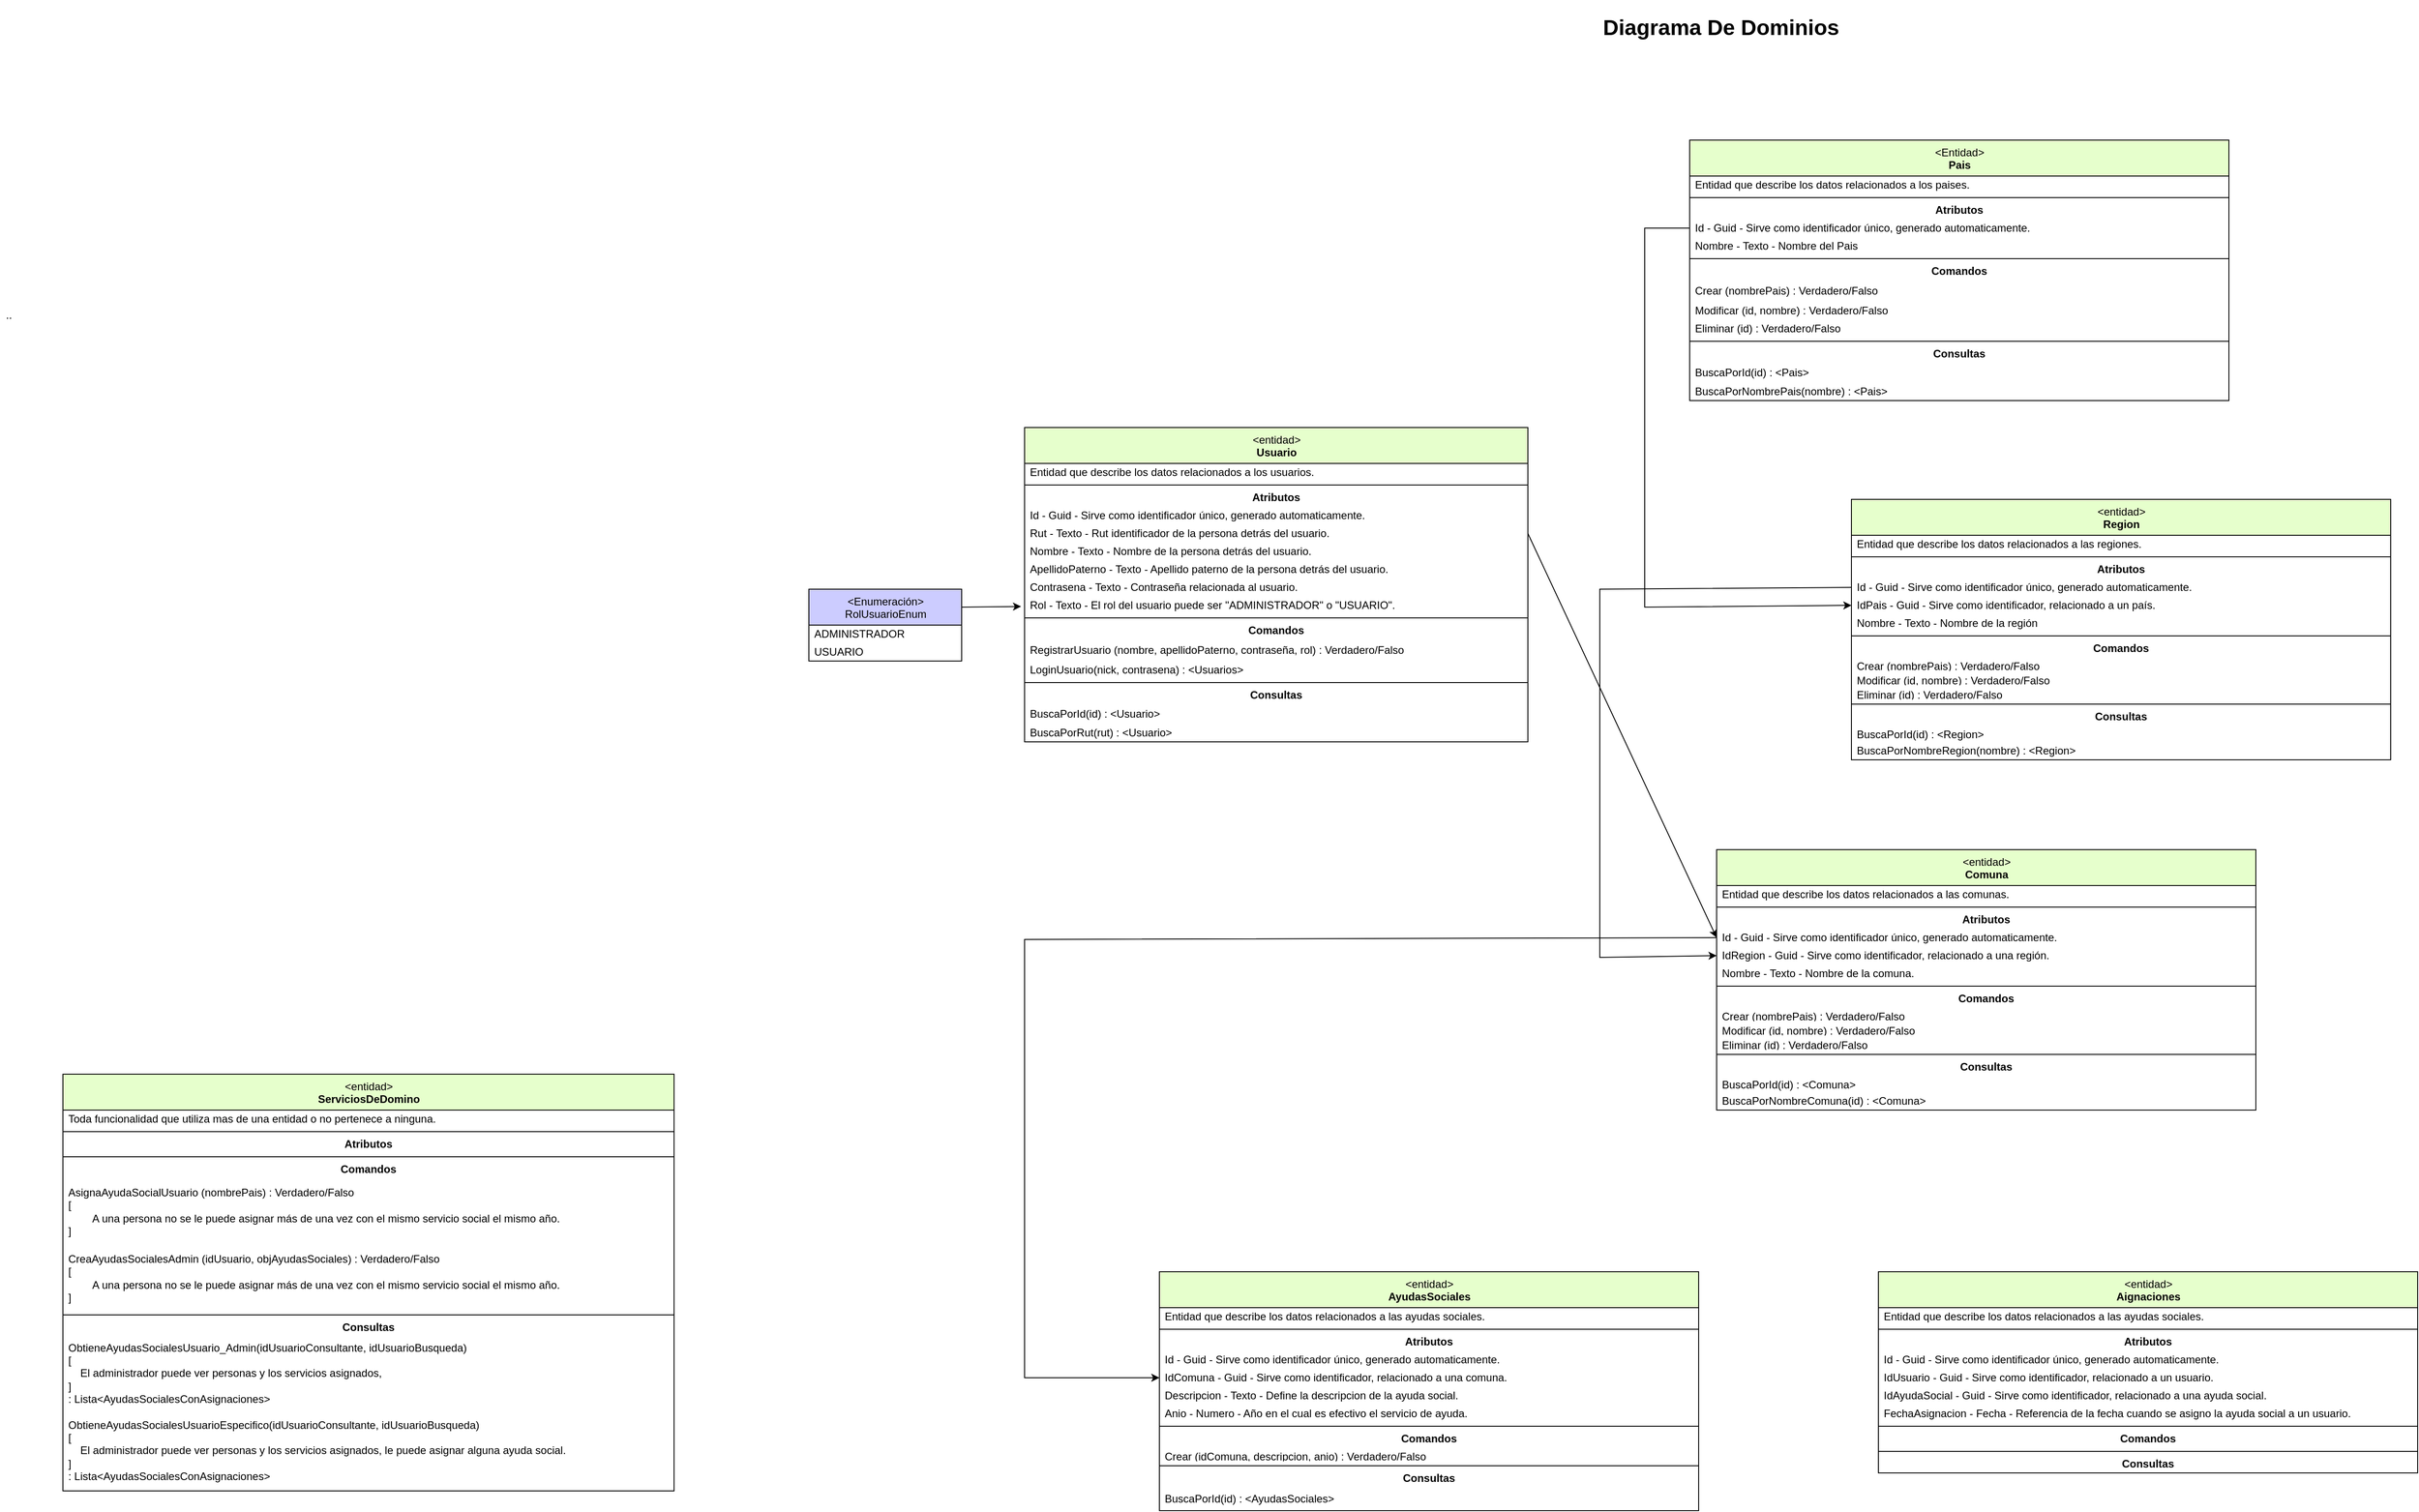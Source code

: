 <mxfile version="22.1.18" type="device">
  <diagram id="axaJpA255Qp3xF8ieOo0" name="Dominio Transitos">
    <mxGraphModel dx="1839" dy="1162" grid="1" gridSize="10" guides="1" tooltips="1" connect="1" arrows="1" fold="1" page="1" pageScale="1" pageWidth="1169" pageHeight="827" math="0" shadow="0">
      <root>
        <mxCell id="0" />
        <mxCell id="1" parent="0" />
        <mxCell id="pYLswrqZYhPvGG6OncnL-24" value="&lt;h1&gt;&lt;b&gt;&lt;font style=&quot;font-size: 24px;&quot;&gt;Diagrama De Dominios&lt;/font&gt;&lt;/b&gt;&lt;/h1&gt;" style="text;html=1;strokeColor=none;fillColor=none;align=center;verticalAlign=middle;whiteSpace=wrap;rounded=0;" parent="1" vertex="1">
          <mxGeometry x="620" y="-300" width="310" height="30" as="geometry" />
        </mxCell>
        <mxCell id="sDX3-OLwFtqE5IQQ1U1f-1" value=".." style="text;html=1;strokeColor=none;fillColor=none;align=center;verticalAlign=middle;whiteSpace=wrap;rounded=0;" parent="1" vertex="1">
          <mxGeometry x="-1140" y="20" width="20" height="30" as="geometry" />
        </mxCell>
        <mxCell id="EbXu0sz_ChYEm4_ZpIHF-36" value="&amp;lt;entidad&amp;gt;&lt;br&gt;&lt;b&gt;Usuario&lt;/b&gt;" style="swimlane;fontStyle=0;align=center;verticalAlign=top;childLayout=stackLayout;horizontal=1;startSize=40;horizontalStack=0;resizeParent=1;resizeParentMax=0;resizeLast=0;collapsible=0;marginBottom=0;html=1;fillColor=#E6FFCC;" parent="1" vertex="1">
          <mxGeometry y="160" width="560" height="350" as="geometry" />
        </mxCell>
        <mxCell id="EbXu0sz_ChYEm4_ZpIHF-37" value="Entidad que describe los datos relacionados a los usuarios." style="text;html=1;strokeColor=none;fillColor=none;align=left;verticalAlign=middle;spacingLeft=4;spacingRight=4;overflow=hidden;rotatable=0;points=[[0,0.5],[1,0.5]];portConstraint=eastwest;" parent="EbXu0sz_ChYEm4_ZpIHF-36" vertex="1">
          <mxGeometry y="40" width="560" height="20" as="geometry" />
        </mxCell>
        <mxCell id="EbXu0sz_ChYEm4_ZpIHF-38" value="" style="line;strokeWidth=1;fillColor=none;align=left;verticalAlign=middle;spacingTop=-1;spacingLeft=3;spacingRight=3;rotatable=0;labelPosition=right;points=[];portConstraint=eastwest;" parent="EbXu0sz_ChYEm4_ZpIHF-36" vertex="1">
          <mxGeometry y="60" width="560" height="8" as="geometry" />
        </mxCell>
        <mxCell id="EbXu0sz_ChYEm4_ZpIHF-39" value="&lt;b&gt;Atributos&lt;/b&gt;" style="text;html=1;strokeColor=none;fillColor=none;align=center;verticalAlign=middle;spacingLeft=4;spacingRight=4;overflow=hidden;rotatable=0;points=[[0,0.5],[1,0.5]];portConstraint=eastwest;" parent="EbXu0sz_ChYEm4_ZpIHF-36" vertex="1">
          <mxGeometry y="68" width="560" height="20" as="geometry" />
        </mxCell>
        <mxCell id="EbXu0sz_ChYEm4_ZpIHF-40" value="Id - Guid&amp;nbsp;- Sirve como identificador único, generado automaticamente." style="text;html=1;strokeColor=none;fillColor=none;align=left;verticalAlign=middle;spacingLeft=4;spacingRight=4;overflow=hidden;rotatable=0;points=[[0,0.5],[1,0.5]];portConstraint=eastwest;" parent="EbXu0sz_ChYEm4_ZpIHF-36" vertex="1">
          <mxGeometry y="88" width="560" height="20" as="geometry" />
        </mxCell>
        <mxCell id="r7IAeEADwwYIqvJ-qnuJ-2" value="Rut - Texto - Rut identificador de la persona detrás del usuario." style="text;html=1;strokeColor=none;fillColor=none;align=left;verticalAlign=middle;spacingLeft=4;spacingRight=4;overflow=hidden;rotatable=0;points=[[0,0.5],[1,0.5]];portConstraint=eastwest;" vertex="1" parent="EbXu0sz_ChYEm4_ZpIHF-36">
          <mxGeometry y="108" width="560" height="20" as="geometry" />
        </mxCell>
        <mxCell id="4HUbsXlRWPGENK0A7-9K-11" value="Nombre - Texto - Nombre de la persona detrás del usuario." style="text;html=1;strokeColor=none;fillColor=none;align=left;verticalAlign=middle;spacingLeft=4;spacingRight=4;overflow=hidden;rotatable=0;points=[[0,0.5],[1,0.5]];portConstraint=eastwest;" parent="EbXu0sz_ChYEm4_ZpIHF-36" vertex="1">
          <mxGeometry y="128" width="560" height="20" as="geometry" />
        </mxCell>
        <mxCell id="4HUbsXlRWPGENK0A7-9K-10" value="ApellidoPaterno - Texto - Apellido paterno de la persona detrás del usuario." style="text;html=1;strokeColor=none;fillColor=none;align=left;verticalAlign=middle;spacingLeft=4;spacingRight=4;overflow=hidden;rotatable=0;points=[[0,0.5],[1,0.5]];portConstraint=eastwest;" parent="EbXu0sz_ChYEm4_ZpIHF-36" vertex="1">
          <mxGeometry y="148" width="560" height="20" as="geometry" />
        </mxCell>
        <mxCell id="4HUbsXlRWPGENK0A7-9K-1" value="Contrasena - Texto - Contraseña relacionada al usuario." style="text;html=1;strokeColor=none;fillColor=none;align=left;verticalAlign=middle;spacingLeft=4;spacingRight=4;overflow=hidden;rotatable=0;points=[[0,0.5],[1,0.5]];portConstraint=eastwest;" parent="EbXu0sz_ChYEm4_ZpIHF-36" vertex="1">
          <mxGeometry y="168" width="560" height="20" as="geometry" />
        </mxCell>
        <mxCell id="4HUbsXlRWPGENK0A7-9K-2" value="Rol - Texto - El rol del usuario puede ser &quot;ADMINISTRADOR&quot; o &quot;USUARIO&quot;." style="text;html=1;strokeColor=none;fillColor=none;align=left;verticalAlign=middle;spacingLeft=4;spacingRight=4;overflow=hidden;rotatable=0;points=[[0,0.5],[1,0.5]];portConstraint=eastwest;" parent="EbXu0sz_ChYEm4_ZpIHF-36" vertex="1">
          <mxGeometry y="188" width="560" height="20" as="geometry" />
        </mxCell>
        <mxCell id="EbXu0sz_ChYEm4_ZpIHF-49" value="" style="line;strokeWidth=1;fillColor=none;align=left;verticalAlign=middle;spacingTop=-1;spacingLeft=3;spacingRight=3;rotatable=0;labelPosition=right;points=[];portConstraint=eastwest;" parent="EbXu0sz_ChYEm4_ZpIHF-36" vertex="1">
          <mxGeometry y="208" width="560" height="8" as="geometry" />
        </mxCell>
        <mxCell id="EbXu0sz_ChYEm4_ZpIHF-50" value="&lt;b&gt;Comandos&lt;/b&gt;" style="text;html=1;strokeColor=none;fillColor=none;align=center;verticalAlign=middle;spacingLeft=4;spacingRight=4;overflow=hidden;rotatable=0;points=[[0,0.5],[1,0.5]];portConstraint=eastwest;" parent="EbXu0sz_ChYEm4_ZpIHF-36" vertex="1">
          <mxGeometry y="216" width="560" height="20" as="geometry" />
        </mxCell>
        <mxCell id="4HUbsXlRWPGENK0A7-9K-7" value="&lt;div&gt;RegistrarUsuario (nombre, apellidoPaterno, contraseña, rol&lt;span style=&quot;background-color: initial;&quot;&gt;) :&amp;nbsp;&lt;/span&gt;&lt;span style=&quot;background-color: initial;&quot;&gt;Verdadero/Falso&lt;/span&gt;&lt;/div&gt;" style="text;html=1;strokeColor=none;fillColor=none;align=left;verticalAlign=middle;spacingLeft=4;spacingRight=4;overflow=hidden;rotatable=0;points=[[0,0.5],[1,0.5]];portConstraint=eastwest;" parent="EbXu0sz_ChYEm4_ZpIHF-36" vertex="1">
          <mxGeometry y="236" width="560" height="24" as="geometry" />
        </mxCell>
        <mxCell id="4HUbsXlRWPGENK0A7-9K-8" value="LoginUsuario(nick, contrasena) : &amp;lt;Usuarios&amp;gt;" style="text;html=1;strokeColor=none;fillColor=none;align=left;verticalAlign=middle;spacingLeft=4;spacingRight=4;overflow=hidden;rotatable=0;points=[[0,0.5],[1,0.5]];portConstraint=eastwest;" parent="EbXu0sz_ChYEm4_ZpIHF-36" vertex="1">
          <mxGeometry y="260" width="560" height="20" as="geometry" />
        </mxCell>
        <mxCell id="EbXu0sz_ChYEm4_ZpIHF-54" value="" style="line;strokeWidth=1;fillColor=none;align=left;verticalAlign=middle;spacingTop=-1;spacingLeft=3;spacingRight=3;rotatable=0;labelPosition=right;points=[];portConstraint=eastwest;" parent="EbXu0sz_ChYEm4_ZpIHF-36" vertex="1">
          <mxGeometry y="280" width="560" height="8" as="geometry" />
        </mxCell>
        <mxCell id="EbXu0sz_ChYEm4_ZpIHF-55" value="&lt;b&gt;Consultas&lt;/b&gt;" style="text;html=1;strokeColor=none;fillColor=none;align=center;verticalAlign=middle;spacingLeft=4;spacingRight=4;overflow=hidden;rotatable=0;points=[[0,0.5],[1,0.5]];portConstraint=eastwest;" parent="EbXu0sz_ChYEm4_ZpIHF-36" vertex="1">
          <mxGeometry y="288" width="560" height="20" as="geometry" />
        </mxCell>
        <mxCell id="4HUbsXlRWPGENK0A7-9K-33" value="BuscaPorId(id) : &amp;lt;Usuario&amp;gt;" style="text;html=1;strokeColor=none;fillColor=none;align=left;verticalAlign=middle;spacingLeft=4;spacingRight=4;overflow=hidden;rotatable=0;points=[[0,0.5],[1,0.5]];portConstraint=eastwest;" parent="EbXu0sz_ChYEm4_ZpIHF-36" vertex="1">
          <mxGeometry y="308" width="560" height="22" as="geometry" />
        </mxCell>
        <mxCell id="4HUbsXlRWPGENK0A7-9K-35" value="BuscaPorRut(rut) : &amp;lt;Usuario&amp;gt;" style="text;html=1;strokeColor=none;fillColor=none;align=left;verticalAlign=middle;spacingLeft=4;spacingRight=4;overflow=hidden;rotatable=0;points=[[0,0.5],[1,0.5]];portConstraint=eastwest;" parent="EbXu0sz_ChYEm4_ZpIHF-36" vertex="1">
          <mxGeometry y="330" width="560" height="20" as="geometry" />
        </mxCell>
        <mxCell id="4HUbsXlRWPGENK0A7-9K-3" value="&amp;lt;Enumeración&amp;gt;&lt;br&gt;RolUsuarioEnum" style="swimlane;fontStyle=0;align=center;verticalAlign=top;childLayout=stackLayout;horizontal=1;startSize=40;horizontalStack=0;resizeParent=1;resizeParentMax=0;resizeLast=0;collapsible=0;marginBottom=0;html=1;fillColor=#CCCCFF;" parent="1" vertex="1">
          <mxGeometry x="-240" y="340" width="170" height="80" as="geometry" />
        </mxCell>
        <mxCell id="4HUbsXlRWPGENK0A7-9K-4" value="ADMINISTRADOR" style="text;html=1;strokeColor=none;fillColor=none;align=left;verticalAlign=middle;spacingLeft=4;spacingRight=4;overflow=hidden;rotatable=0;points=[[0,0.5],[1,0.5]];portConstraint=eastwest;" parent="4HUbsXlRWPGENK0A7-9K-3" vertex="1">
          <mxGeometry y="40" width="170" height="20" as="geometry" />
        </mxCell>
        <mxCell id="4HUbsXlRWPGENK0A7-9K-5" value="USUARIO" style="text;html=1;strokeColor=none;fillColor=none;align=left;verticalAlign=middle;spacingLeft=4;spacingRight=4;overflow=hidden;rotatable=0;points=[[0,0.5],[1,0.5]];portConstraint=eastwest;" parent="4HUbsXlRWPGENK0A7-9K-3" vertex="1">
          <mxGeometry y="60" width="170" height="20" as="geometry" />
        </mxCell>
        <mxCell id="4HUbsXlRWPGENK0A7-9K-6" value="" style="endArrow=classic;html=1;rounded=0;entryX=-0.007;entryY=0.563;entryDx=0;entryDy=0;entryPerimeter=0;exitX=1;exitY=0.25;exitDx=0;exitDy=0;" parent="1" source="4HUbsXlRWPGENK0A7-9K-3" target="4HUbsXlRWPGENK0A7-9K-2" edge="1">
          <mxGeometry width="50" height="50" relative="1" as="geometry">
            <mxPoint x="-260" y="460" as="sourcePoint" />
            <mxPoint x="-210" y="410" as="targetPoint" />
          </mxGeometry>
        </mxCell>
        <mxCell id="4HUbsXlRWPGENK0A7-9K-36" value="&amp;lt;Entidad&amp;gt;&lt;br&gt;&lt;b&gt;Pais&lt;/b&gt;" style="swimlane;fontStyle=0;align=center;verticalAlign=top;childLayout=stackLayout;horizontal=1;startSize=40;horizontalStack=0;resizeParent=1;resizeParentMax=0;resizeLast=0;collapsible=0;marginBottom=0;html=1;fillColor=#E6FFCC;" parent="1" vertex="1">
          <mxGeometry x="740" y="-160" width="600" height="290" as="geometry" />
        </mxCell>
        <mxCell id="4HUbsXlRWPGENK0A7-9K-37" value="Entidad que describe los datos relacionados a los paises." style="text;html=1;strokeColor=none;fillColor=none;align=left;verticalAlign=middle;spacingLeft=4;spacingRight=4;overflow=hidden;rotatable=0;points=[[0,0.5],[1,0.5]];portConstraint=eastwest;" parent="4HUbsXlRWPGENK0A7-9K-36" vertex="1">
          <mxGeometry y="40" width="600" height="20" as="geometry" />
        </mxCell>
        <mxCell id="4HUbsXlRWPGENK0A7-9K-38" value="" style="line;strokeWidth=1;fillColor=none;align=left;verticalAlign=middle;spacingTop=-1;spacingLeft=3;spacingRight=3;rotatable=0;labelPosition=right;points=[];portConstraint=eastwest;" parent="4HUbsXlRWPGENK0A7-9K-36" vertex="1">
          <mxGeometry y="60" width="600" height="8" as="geometry" />
        </mxCell>
        <mxCell id="4HUbsXlRWPGENK0A7-9K-39" value="&lt;b&gt;Atributos&lt;/b&gt;" style="text;html=1;strokeColor=none;fillColor=none;align=center;verticalAlign=middle;spacingLeft=4;spacingRight=4;overflow=hidden;rotatable=0;points=[[0,0.5],[1,0.5]];portConstraint=eastwest;" parent="4HUbsXlRWPGENK0A7-9K-36" vertex="1">
          <mxGeometry y="68" width="600" height="20" as="geometry" />
        </mxCell>
        <mxCell id="4HUbsXlRWPGENK0A7-9K-40" value="Id - Guid&amp;nbsp;- Sirve como identificador único, generado automaticamente." style="text;html=1;strokeColor=none;fillColor=none;align=left;verticalAlign=middle;spacingLeft=4;spacingRight=4;overflow=hidden;rotatable=0;points=[[0,0.5],[1,0.5]];portConstraint=eastwest;" parent="4HUbsXlRWPGENK0A7-9K-36" vertex="1">
          <mxGeometry y="88" width="600" height="20" as="geometry" />
        </mxCell>
        <mxCell id="4HUbsXlRWPGENK0A7-9K-42" value="Nombre - Texto - Nombre del Pais" style="text;html=1;strokeColor=none;fillColor=none;align=left;verticalAlign=middle;spacingLeft=4;spacingRight=4;overflow=hidden;rotatable=0;points=[[0,0.5],[1,0.5]];portConstraint=eastwest;" parent="4HUbsXlRWPGENK0A7-9K-36" vertex="1">
          <mxGeometry y="108" width="600" height="20" as="geometry" />
        </mxCell>
        <mxCell id="4HUbsXlRWPGENK0A7-9K-47" value="" style="line;strokeWidth=1;fillColor=none;align=left;verticalAlign=middle;spacingTop=-1;spacingLeft=3;spacingRight=3;rotatable=0;labelPosition=right;points=[];portConstraint=eastwest;" parent="4HUbsXlRWPGENK0A7-9K-36" vertex="1">
          <mxGeometry y="128" width="600" height="8" as="geometry" />
        </mxCell>
        <mxCell id="4HUbsXlRWPGENK0A7-9K-48" value="&lt;b&gt;Comandos&lt;/b&gt;" style="text;html=1;strokeColor=none;fillColor=none;align=center;verticalAlign=middle;spacingLeft=4;spacingRight=4;overflow=hidden;rotatable=0;points=[[0,0.5],[1,0.5]];portConstraint=eastwest;" parent="4HUbsXlRWPGENK0A7-9K-36" vertex="1">
          <mxGeometry y="136" width="600" height="20" as="geometry" />
        </mxCell>
        <mxCell id="4HUbsXlRWPGENK0A7-9K-49" value="&lt;div&gt;Crear (nombrePais&lt;span style=&quot;background-color: initial;&quot;&gt;) : Verdadero/Falso&lt;/span&gt;&lt;/div&gt;" style="text;html=1;strokeColor=none;fillColor=none;align=left;verticalAlign=middle;spacingLeft=4;spacingRight=4;overflow=hidden;rotatable=0;points=[[0,0.5],[1,0.5]];portConstraint=eastwest;" parent="4HUbsXlRWPGENK0A7-9K-36" vertex="1">
          <mxGeometry y="156" width="600" height="24" as="geometry" />
        </mxCell>
        <mxCell id="4HUbsXlRWPGENK0A7-9K-50" value="&lt;div&gt;Modificar (id, nombre&lt;span style=&quot;background-color: initial;&quot;&gt;) : Verdadero/Falso&lt;/span&gt;&lt;/div&gt;" style="text;html=1;strokeColor=none;fillColor=none;align=left;verticalAlign=middle;spacingLeft=4;spacingRight=4;overflow=hidden;rotatable=0;points=[[0,0.5],[1,0.5]];portConstraint=eastwest;" parent="4HUbsXlRWPGENK0A7-9K-36" vertex="1">
          <mxGeometry y="180" width="600" height="20" as="geometry" />
        </mxCell>
        <mxCell id="4HUbsXlRWPGENK0A7-9K-51" value="&lt;div&gt;Eliminar (id&lt;span style=&quot;background-color: initial;&quot;&gt;) : Verdadero/Falso&lt;/span&gt;&lt;/div&gt;" style="text;html=1;strokeColor=none;fillColor=none;align=left;verticalAlign=middle;spacingLeft=4;spacingRight=4;overflow=hidden;rotatable=0;points=[[0,0.5],[1,0.5]];portConstraint=eastwest;" parent="4HUbsXlRWPGENK0A7-9K-36" vertex="1">
          <mxGeometry y="200" width="600" height="20" as="geometry" />
        </mxCell>
        <mxCell id="4HUbsXlRWPGENK0A7-9K-52" value="" style="line;strokeWidth=1;fillColor=none;align=left;verticalAlign=middle;spacingTop=-1;spacingLeft=3;spacingRight=3;rotatable=0;labelPosition=right;points=[];portConstraint=eastwest;" parent="4HUbsXlRWPGENK0A7-9K-36" vertex="1">
          <mxGeometry y="220" width="600" height="8" as="geometry" />
        </mxCell>
        <mxCell id="4HUbsXlRWPGENK0A7-9K-53" value="&lt;b&gt;Consultas&lt;/b&gt;" style="text;html=1;strokeColor=none;fillColor=none;align=center;verticalAlign=middle;spacingLeft=4;spacingRight=4;overflow=hidden;rotatable=0;points=[[0,0.5],[1,0.5]];portConstraint=eastwest;" parent="4HUbsXlRWPGENK0A7-9K-36" vertex="1">
          <mxGeometry y="228" width="600" height="20" as="geometry" />
        </mxCell>
        <mxCell id="4HUbsXlRWPGENK0A7-9K-54" value="BuscaPorId(id) : &amp;lt;Pais&amp;gt;" style="text;html=1;strokeColor=none;fillColor=none;align=left;verticalAlign=middle;spacingLeft=4;spacingRight=4;overflow=hidden;rotatable=0;points=[[0,0.5],[1,0.5]];portConstraint=eastwest;" parent="4HUbsXlRWPGENK0A7-9K-36" vertex="1">
          <mxGeometry y="248" width="600" height="22" as="geometry" />
        </mxCell>
        <mxCell id="P3TvTHMaY8ZSfnASYMqM-30" value="BuscaPorNombrePais(nombre) : &amp;lt;Pais&amp;gt;" style="text;html=1;strokeColor=none;fillColor=none;align=left;verticalAlign=middle;spacingLeft=4;spacingRight=4;overflow=hidden;rotatable=0;points=[[0,0.5],[1,0.5]];portConstraint=eastwest;" parent="4HUbsXlRWPGENK0A7-9K-36" vertex="1">
          <mxGeometry y="270" width="600" height="20" as="geometry" />
        </mxCell>
        <mxCell id="4HUbsXlRWPGENK0A7-9K-74" value="&amp;lt;entidad&amp;gt;&lt;br&gt;&lt;b&gt;Region&lt;/b&gt;" style="swimlane;fontStyle=0;align=center;verticalAlign=top;childLayout=stackLayout;horizontal=1;startSize=40;horizontalStack=0;resizeParent=1;resizeParentMax=0;resizeLast=0;collapsible=0;marginBottom=0;html=1;fillColor=#E6FFCC;" parent="1" vertex="1">
          <mxGeometry x="920" y="240" width="600" height="290" as="geometry" />
        </mxCell>
        <mxCell id="4HUbsXlRWPGENK0A7-9K-75" value="Entidad que describe los datos relacionados a las regiones." style="text;html=1;strokeColor=none;fillColor=none;align=left;verticalAlign=middle;spacingLeft=4;spacingRight=4;overflow=hidden;rotatable=0;points=[[0,0.5],[1,0.5]];portConstraint=eastwest;" parent="4HUbsXlRWPGENK0A7-9K-74" vertex="1">
          <mxGeometry y="40" width="600" height="20" as="geometry" />
        </mxCell>
        <mxCell id="4HUbsXlRWPGENK0A7-9K-76" value="" style="line;strokeWidth=1;fillColor=none;align=left;verticalAlign=middle;spacingTop=-1;spacingLeft=3;spacingRight=3;rotatable=0;labelPosition=right;points=[];portConstraint=eastwest;" parent="4HUbsXlRWPGENK0A7-9K-74" vertex="1">
          <mxGeometry y="60" width="600" height="8" as="geometry" />
        </mxCell>
        <mxCell id="4HUbsXlRWPGENK0A7-9K-77" value="&lt;b&gt;Atributos&lt;/b&gt;" style="text;html=1;strokeColor=none;fillColor=none;align=center;verticalAlign=middle;spacingLeft=4;spacingRight=4;overflow=hidden;rotatable=0;points=[[0,0.5],[1,0.5]];portConstraint=eastwest;" parent="4HUbsXlRWPGENK0A7-9K-74" vertex="1">
          <mxGeometry y="68" width="600" height="20" as="geometry" />
        </mxCell>
        <mxCell id="4HUbsXlRWPGENK0A7-9K-78" value="Id - Guid&amp;nbsp;- Sirve como identificador único, generado automaticamente." style="text;html=1;strokeColor=none;fillColor=none;align=left;verticalAlign=middle;spacingLeft=4;spacingRight=4;overflow=hidden;rotatable=0;points=[[0,0.5],[1,0.5]];portConstraint=eastwest;" parent="4HUbsXlRWPGENK0A7-9K-74" vertex="1">
          <mxGeometry y="88" width="600" height="20" as="geometry" />
        </mxCell>
        <mxCell id="4HUbsXlRWPGENK0A7-9K-141" value="IdPais - Guid&amp;nbsp;- Sirve como identificador, relacionado a un país." style="text;html=1;strokeColor=none;fillColor=none;align=left;verticalAlign=middle;spacingLeft=4;spacingRight=4;overflow=hidden;rotatable=0;points=[[0,0.5],[1,0.5]];portConstraint=eastwest;" parent="4HUbsXlRWPGENK0A7-9K-74" vertex="1">
          <mxGeometry y="108" width="600" height="20" as="geometry" />
        </mxCell>
        <mxCell id="4HUbsXlRWPGENK0A7-9K-79" value="Nombre - Texto - Nombre de la región" style="text;html=1;strokeColor=none;fillColor=none;align=left;verticalAlign=middle;spacingLeft=4;spacingRight=4;overflow=hidden;rotatable=0;points=[[0,0.5],[1,0.5]];portConstraint=eastwest;" parent="4HUbsXlRWPGENK0A7-9K-74" vertex="1">
          <mxGeometry y="128" width="600" height="20" as="geometry" />
        </mxCell>
        <mxCell id="4HUbsXlRWPGENK0A7-9K-80" value="" style="line;strokeWidth=1;fillColor=none;align=left;verticalAlign=middle;spacingTop=-1;spacingLeft=3;spacingRight=3;rotatable=0;labelPosition=right;points=[];portConstraint=eastwest;" parent="4HUbsXlRWPGENK0A7-9K-74" vertex="1">
          <mxGeometry y="148" width="600" height="8" as="geometry" />
        </mxCell>
        <mxCell id="4HUbsXlRWPGENK0A7-9K-81" value="&lt;b&gt;Comandos&lt;/b&gt;" style="text;html=1;strokeColor=none;fillColor=none;align=center;verticalAlign=middle;spacingLeft=4;spacingRight=4;overflow=hidden;rotatable=0;points=[[0,0.5],[1,0.5]];portConstraint=eastwest;" parent="4HUbsXlRWPGENK0A7-9K-74" vertex="1">
          <mxGeometry y="156" width="600" height="20" as="geometry" />
        </mxCell>
        <mxCell id="4HUbsXlRWPGENK0A7-9K-82" value="&lt;div&gt;Crear (nombrePais&lt;span style=&quot;background-color: initial;&quot;&gt;) : Verdadero/Falso&lt;/span&gt;&lt;/div&gt;" style="text;html=1;strokeColor=none;fillColor=none;align=left;verticalAlign=middle;spacingLeft=4;spacingRight=4;overflow=hidden;rotatable=0;points=[[0,0.5],[1,0.5]];portConstraint=eastwest;" parent="4HUbsXlRWPGENK0A7-9K-74" vertex="1">
          <mxGeometry y="176" width="600" height="16" as="geometry" />
        </mxCell>
        <mxCell id="4HUbsXlRWPGENK0A7-9K-83" value="&lt;div&gt;Modificar (id, nombre&lt;span style=&quot;background-color: initial;&quot;&gt;) : Verdadero/Falso&lt;/span&gt;&lt;/div&gt;" style="text;html=1;strokeColor=none;fillColor=none;align=left;verticalAlign=middle;spacingLeft=4;spacingRight=4;overflow=hidden;rotatable=0;points=[[0,0.5],[1,0.5]];portConstraint=eastwest;" parent="4HUbsXlRWPGENK0A7-9K-74" vertex="1">
          <mxGeometry y="192" width="600" height="16" as="geometry" />
        </mxCell>
        <mxCell id="4HUbsXlRWPGENK0A7-9K-84" value="&lt;div&gt;Eliminar (id&lt;span style=&quot;background-color: initial;&quot;&gt;) : Verdadero/Falso&lt;/span&gt;&lt;/div&gt;" style="text;html=1;strokeColor=none;fillColor=none;align=left;verticalAlign=middle;spacingLeft=4;spacingRight=4;overflow=hidden;rotatable=0;points=[[0,0.5],[1,0.5]];portConstraint=eastwest;" parent="4HUbsXlRWPGENK0A7-9K-74" vertex="1">
          <mxGeometry y="208" width="600" height="16" as="geometry" />
        </mxCell>
        <mxCell id="4HUbsXlRWPGENK0A7-9K-85" value="" style="line;strokeWidth=1;fillColor=none;align=left;verticalAlign=middle;spacingTop=-1;spacingLeft=3;spacingRight=3;rotatable=0;labelPosition=right;points=[];portConstraint=eastwest;" parent="4HUbsXlRWPGENK0A7-9K-74" vertex="1">
          <mxGeometry y="224" width="600" height="8" as="geometry" />
        </mxCell>
        <mxCell id="4HUbsXlRWPGENK0A7-9K-86" value="&lt;b&gt;Consultas&lt;/b&gt;" style="text;html=1;strokeColor=none;fillColor=none;align=center;verticalAlign=middle;spacingLeft=4;spacingRight=4;overflow=hidden;rotatable=0;points=[[0,0.5],[1,0.5]];portConstraint=eastwest;" parent="4HUbsXlRWPGENK0A7-9K-74" vertex="1">
          <mxGeometry y="232" width="600" height="20" as="geometry" />
        </mxCell>
        <mxCell id="4HUbsXlRWPGENK0A7-9K-87" value="BuscaPorId(id) : &amp;lt;Region&amp;gt;" style="text;html=1;strokeColor=none;fillColor=none;align=left;verticalAlign=middle;spacingLeft=4;spacingRight=4;overflow=hidden;rotatable=0;points=[[0,0.5],[1,0.5]];portConstraint=eastwest;" parent="4HUbsXlRWPGENK0A7-9K-74" vertex="1">
          <mxGeometry y="252" width="600" height="18" as="geometry" />
        </mxCell>
        <mxCell id="P3TvTHMaY8ZSfnASYMqM-46" value="BuscaPorNombreRegion(nombre) : &amp;lt;Region&amp;gt;" style="text;html=1;strokeColor=none;fillColor=none;align=left;verticalAlign=middle;spacingLeft=4;spacingRight=4;overflow=hidden;rotatable=0;points=[[0,0.5],[1,0.5]];portConstraint=eastwest;" parent="4HUbsXlRWPGENK0A7-9K-74" vertex="1">
          <mxGeometry y="270" width="600" height="20" as="geometry" />
        </mxCell>
        <mxCell id="4HUbsXlRWPGENK0A7-9K-88" value="&amp;lt;entidad&amp;gt;&lt;br&gt;&lt;b&gt;Comuna&lt;/b&gt;" style="swimlane;fontStyle=0;align=center;verticalAlign=top;childLayout=stackLayout;horizontal=1;startSize=40;horizontalStack=0;resizeParent=1;resizeParentMax=0;resizeLast=0;collapsible=0;marginBottom=0;html=1;fillColor=#E6FFCC;" parent="1" vertex="1">
          <mxGeometry x="770" y="630" width="600" height="290" as="geometry" />
        </mxCell>
        <mxCell id="4HUbsXlRWPGENK0A7-9K-89" value="Entidad que describe los datos relacionados a las comunas." style="text;html=1;strokeColor=none;fillColor=none;align=left;verticalAlign=middle;spacingLeft=4;spacingRight=4;overflow=hidden;rotatable=0;points=[[0,0.5],[1,0.5]];portConstraint=eastwest;" parent="4HUbsXlRWPGENK0A7-9K-88" vertex="1">
          <mxGeometry y="40" width="600" height="20" as="geometry" />
        </mxCell>
        <mxCell id="4HUbsXlRWPGENK0A7-9K-90" value="" style="line;strokeWidth=1;fillColor=none;align=left;verticalAlign=middle;spacingTop=-1;spacingLeft=3;spacingRight=3;rotatable=0;labelPosition=right;points=[];portConstraint=eastwest;" parent="4HUbsXlRWPGENK0A7-9K-88" vertex="1">
          <mxGeometry y="60" width="600" height="8" as="geometry" />
        </mxCell>
        <mxCell id="4HUbsXlRWPGENK0A7-9K-91" value="&lt;b&gt;Atributos&lt;/b&gt;" style="text;html=1;strokeColor=none;fillColor=none;align=center;verticalAlign=middle;spacingLeft=4;spacingRight=4;overflow=hidden;rotatable=0;points=[[0,0.5],[1,0.5]];portConstraint=eastwest;" parent="4HUbsXlRWPGENK0A7-9K-88" vertex="1">
          <mxGeometry y="68" width="600" height="20" as="geometry" />
        </mxCell>
        <mxCell id="4HUbsXlRWPGENK0A7-9K-92" value="Id - Guid&amp;nbsp;- Sirve como identificador único, generado automaticamente." style="text;html=1;strokeColor=none;fillColor=none;align=left;verticalAlign=middle;spacingLeft=4;spacingRight=4;overflow=hidden;rotatable=0;points=[[0,0.5],[1,0.5]];portConstraint=eastwest;" parent="4HUbsXlRWPGENK0A7-9K-88" vertex="1">
          <mxGeometry y="88" width="600" height="20" as="geometry" />
        </mxCell>
        <mxCell id="4HUbsXlRWPGENK0A7-9K-140" value="IdRegion - Guid&amp;nbsp;- Sirve como identificador, relacionado a una región." style="text;html=1;strokeColor=none;fillColor=none;align=left;verticalAlign=middle;spacingLeft=4;spacingRight=4;overflow=hidden;rotatable=0;points=[[0,0.5],[1,0.5]];portConstraint=eastwest;" parent="4HUbsXlRWPGENK0A7-9K-88" vertex="1">
          <mxGeometry y="108" width="600" height="20" as="geometry" />
        </mxCell>
        <mxCell id="4HUbsXlRWPGENK0A7-9K-93" value="Nombre - Texto - Nombre de la comuna." style="text;html=1;strokeColor=none;fillColor=none;align=left;verticalAlign=middle;spacingLeft=4;spacingRight=4;overflow=hidden;rotatable=0;points=[[0,0.5],[1,0.5]];portConstraint=eastwest;" parent="4HUbsXlRWPGENK0A7-9K-88" vertex="1">
          <mxGeometry y="128" width="600" height="20" as="geometry" />
        </mxCell>
        <mxCell id="4HUbsXlRWPGENK0A7-9K-94" value="" style="line;strokeWidth=1;fillColor=none;align=left;verticalAlign=middle;spacingTop=-1;spacingLeft=3;spacingRight=3;rotatable=0;labelPosition=right;points=[];portConstraint=eastwest;" parent="4HUbsXlRWPGENK0A7-9K-88" vertex="1">
          <mxGeometry y="148" width="600" height="8" as="geometry" />
        </mxCell>
        <mxCell id="4HUbsXlRWPGENK0A7-9K-95" value="&lt;b&gt;Comandos&lt;/b&gt;" style="text;html=1;strokeColor=none;fillColor=none;align=center;verticalAlign=middle;spacingLeft=4;spacingRight=4;overflow=hidden;rotatable=0;points=[[0,0.5],[1,0.5]];portConstraint=eastwest;" parent="4HUbsXlRWPGENK0A7-9K-88" vertex="1">
          <mxGeometry y="156" width="600" height="20" as="geometry" />
        </mxCell>
        <mxCell id="4HUbsXlRWPGENK0A7-9K-96" value="&lt;div&gt;Crear (nombrePais&lt;span style=&quot;background-color: initial;&quot;&gt;) : Verdadero/Falso&lt;/span&gt;&lt;/div&gt;" style="text;html=1;strokeColor=none;fillColor=none;align=left;verticalAlign=middle;spacingLeft=4;spacingRight=4;overflow=hidden;rotatable=0;points=[[0,0.5],[1,0.5]];portConstraint=eastwest;" parent="4HUbsXlRWPGENK0A7-9K-88" vertex="1">
          <mxGeometry y="176" width="600" height="16" as="geometry" />
        </mxCell>
        <mxCell id="4HUbsXlRWPGENK0A7-9K-97" value="&lt;div&gt;Modificar (id, nombre&lt;span style=&quot;background-color: initial;&quot;&gt;) : Verdadero/Falso&lt;/span&gt;&lt;/div&gt;" style="text;html=1;strokeColor=none;fillColor=none;align=left;verticalAlign=middle;spacingLeft=4;spacingRight=4;overflow=hidden;rotatable=0;points=[[0,0.5],[1,0.5]];portConstraint=eastwest;" parent="4HUbsXlRWPGENK0A7-9K-88" vertex="1">
          <mxGeometry y="192" width="600" height="16" as="geometry" />
        </mxCell>
        <mxCell id="4HUbsXlRWPGENK0A7-9K-98" value="&lt;div&gt;Eliminar (id&lt;span style=&quot;background-color: initial;&quot;&gt;) : Verdadero/Falso&lt;/span&gt;&lt;/div&gt;" style="text;html=1;strokeColor=none;fillColor=none;align=left;verticalAlign=middle;spacingLeft=4;spacingRight=4;overflow=hidden;rotatable=0;points=[[0,0.5],[1,0.5]];portConstraint=eastwest;" parent="4HUbsXlRWPGENK0A7-9K-88" vertex="1">
          <mxGeometry y="208" width="600" height="16" as="geometry" />
        </mxCell>
        <mxCell id="4HUbsXlRWPGENK0A7-9K-99" value="" style="line;strokeWidth=1;fillColor=none;align=left;verticalAlign=middle;spacingTop=-1;spacingLeft=3;spacingRight=3;rotatable=0;labelPosition=right;points=[];portConstraint=eastwest;" parent="4HUbsXlRWPGENK0A7-9K-88" vertex="1">
          <mxGeometry y="224" width="600" height="8" as="geometry" />
        </mxCell>
        <mxCell id="4HUbsXlRWPGENK0A7-9K-100" value="&lt;b&gt;Consultas&lt;/b&gt;" style="text;html=1;strokeColor=none;fillColor=none;align=center;verticalAlign=middle;spacingLeft=4;spacingRight=4;overflow=hidden;rotatable=0;points=[[0,0.5],[1,0.5]];portConstraint=eastwest;" parent="4HUbsXlRWPGENK0A7-9K-88" vertex="1">
          <mxGeometry y="232" width="600" height="20" as="geometry" />
        </mxCell>
        <mxCell id="4HUbsXlRWPGENK0A7-9K-101" value="BuscaPorId(id) : &amp;lt;Comuna&amp;gt;" style="text;html=1;strokeColor=none;fillColor=none;align=left;verticalAlign=middle;spacingLeft=4;spacingRight=4;overflow=hidden;rotatable=0;points=[[0,0.5],[1,0.5]];portConstraint=eastwest;" parent="4HUbsXlRWPGENK0A7-9K-88" vertex="1">
          <mxGeometry y="252" width="600" height="18" as="geometry" />
        </mxCell>
        <mxCell id="P3TvTHMaY8ZSfnASYMqM-47" value="BuscaPorNombreComuna(id) : &amp;lt;Comuna&amp;gt;" style="text;html=1;strokeColor=none;fillColor=none;align=left;verticalAlign=middle;spacingLeft=4;spacingRight=4;overflow=hidden;rotatable=0;points=[[0,0.5],[1,0.5]];portConstraint=eastwest;" parent="4HUbsXlRWPGENK0A7-9K-88" vertex="1">
          <mxGeometry y="270" width="600" height="20" as="geometry" />
        </mxCell>
        <mxCell id="4HUbsXlRWPGENK0A7-9K-102" value="&amp;lt;entidad&amp;gt;&lt;br&gt;&lt;b&gt;AyudasSociales&lt;/b&gt;" style="swimlane;fontStyle=0;align=center;verticalAlign=top;childLayout=stackLayout;horizontal=1;startSize=40;horizontalStack=0;resizeParent=1;resizeParentMax=0;resizeLast=0;collapsible=0;marginBottom=0;html=1;fillColor=#E6FFCC;" parent="1" vertex="1">
          <mxGeometry x="150" y="1100" width="600" height="266" as="geometry" />
        </mxCell>
        <mxCell id="4HUbsXlRWPGENK0A7-9K-103" value="Entidad que describe los datos relacionados a las ayudas sociales." style="text;html=1;strokeColor=none;fillColor=none;align=left;verticalAlign=middle;spacingLeft=4;spacingRight=4;overflow=hidden;rotatable=0;points=[[0,0.5],[1,0.5]];portConstraint=eastwest;" parent="4HUbsXlRWPGENK0A7-9K-102" vertex="1">
          <mxGeometry y="40" width="600" height="20" as="geometry" />
        </mxCell>
        <mxCell id="4HUbsXlRWPGENK0A7-9K-104" value="" style="line;strokeWidth=1;fillColor=none;align=left;verticalAlign=middle;spacingTop=-1;spacingLeft=3;spacingRight=3;rotatable=0;labelPosition=right;points=[];portConstraint=eastwest;" parent="4HUbsXlRWPGENK0A7-9K-102" vertex="1">
          <mxGeometry y="60" width="600" height="8" as="geometry" />
        </mxCell>
        <mxCell id="4HUbsXlRWPGENK0A7-9K-105" value="&lt;b&gt;Atributos&lt;/b&gt;" style="text;html=1;strokeColor=none;fillColor=none;align=center;verticalAlign=middle;spacingLeft=4;spacingRight=4;overflow=hidden;rotatable=0;points=[[0,0.5],[1,0.5]];portConstraint=eastwest;" parent="4HUbsXlRWPGENK0A7-9K-102" vertex="1">
          <mxGeometry y="68" width="600" height="20" as="geometry" />
        </mxCell>
        <mxCell id="4HUbsXlRWPGENK0A7-9K-106" value="Id - Guid&amp;nbsp;- Sirve como identificador único, generado automaticamente." style="text;html=1;strokeColor=none;fillColor=none;align=left;verticalAlign=middle;spacingLeft=4;spacingRight=4;overflow=hidden;rotatable=0;points=[[0,0.5],[1,0.5]];portConstraint=eastwest;" parent="4HUbsXlRWPGENK0A7-9K-102" vertex="1">
          <mxGeometry y="88" width="600" height="20" as="geometry" />
        </mxCell>
        <mxCell id="4HUbsXlRWPGENK0A7-9K-116" value="IdComuna - Guid&amp;nbsp;- Sirve como identificador, relacionado a una comuna." style="text;html=1;strokeColor=none;fillColor=none;align=left;verticalAlign=middle;spacingLeft=4;spacingRight=4;overflow=hidden;rotatable=0;points=[[0,0.5],[1,0.5]];portConstraint=eastwest;" parent="4HUbsXlRWPGENK0A7-9K-102" vertex="1">
          <mxGeometry y="108" width="600" height="20" as="geometry" />
        </mxCell>
        <mxCell id="4HUbsXlRWPGENK0A7-9K-107" value="Descripcion - Texto - Define la descripcion de la ayuda social." style="text;html=1;strokeColor=none;fillColor=none;align=left;verticalAlign=middle;spacingLeft=4;spacingRight=4;overflow=hidden;rotatable=0;points=[[0,0.5],[1,0.5]];portConstraint=eastwest;" parent="4HUbsXlRWPGENK0A7-9K-102" vertex="1">
          <mxGeometry y="128" width="600" height="20" as="geometry" />
        </mxCell>
        <mxCell id="4HUbsXlRWPGENK0A7-9K-136" value="Anio - Numero - Año en el cual es efectivo el servicio de ayuda." style="text;html=1;strokeColor=none;fillColor=none;align=left;verticalAlign=middle;spacingLeft=4;spacingRight=4;overflow=hidden;rotatable=0;points=[[0,0.5],[1,0.5]];portConstraint=eastwest;" parent="4HUbsXlRWPGENK0A7-9K-102" vertex="1">
          <mxGeometry y="148" width="600" height="20" as="geometry" />
        </mxCell>
        <mxCell id="4HUbsXlRWPGENK0A7-9K-108" value="" style="line;strokeWidth=1;fillColor=none;align=left;verticalAlign=middle;spacingTop=-1;spacingLeft=3;spacingRight=3;rotatable=0;labelPosition=right;points=[];portConstraint=eastwest;" parent="4HUbsXlRWPGENK0A7-9K-102" vertex="1">
          <mxGeometry y="168" width="600" height="8" as="geometry" />
        </mxCell>
        <mxCell id="4HUbsXlRWPGENK0A7-9K-109" value="&lt;b&gt;Comandos&lt;/b&gt;" style="text;html=1;strokeColor=none;fillColor=none;align=center;verticalAlign=middle;spacingLeft=4;spacingRight=4;overflow=hidden;rotatable=0;points=[[0,0.5],[1,0.5]];portConstraint=eastwest;" parent="4HUbsXlRWPGENK0A7-9K-102" vertex="1">
          <mxGeometry y="176" width="600" height="20" as="geometry" />
        </mxCell>
        <mxCell id="P3TvTHMaY8ZSfnASYMqM-49" value="&lt;div&gt;Crear (idComuna, descripcion, anio&lt;span style=&quot;background-color: initial;&quot;&gt;) : Verdadero/Falso&lt;/span&gt;&lt;/div&gt;" style="text;html=1;strokeColor=none;fillColor=none;align=left;verticalAlign=middle;spacingLeft=4;spacingRight=4;overflow=hidden;rotatable=0;points=[[0,0.5],[1,0.5]];portConstraint=eastwest;" parent="4HUbsXlRWPGENK0A7-9K-102" vertex="1">
          <mxGeometry y="196" width="600" height="16" as="geometry" />
        </mxCell>
        <mxCell id="4HUbsXlRWPGENK0A7-9K-113" value="" style="line;strokeWidth=1;fillColor=none;align=left;verticalAlign=middle;spacingTop=-1;spacingLeft=3;spacingRight=3;rotatable=0;labelPosition=right;points=[];portConstraint=eastwest;" parent="4HUbsXlRWPGENK0A7-9K-102" vertex="1">
          <mxGeometry y="212" width="600" height="8" as="geometry" />
        </mxCell>
        <mxCell id="4HUbsXlRWPGENK0A7-9K-114" value="&lt;b&gt;Consultas&lt;/b&gt;" style="text;html=1;strokeColor=none;fillColor=none;align=center;verticalAlign=middle;spacingLeft=4;spacingRight=4;overflow=hidden;rotatable=0;points=[[0,0.5],[1,0.5]];portConstraint=eastwest;" parent="4HUbsXlRWPGENK0A7-9K-102" vertex="1">
          <mxGeometry y="220" width="600" height="20" as="geometry" />
        </mxCell>
        <mxCell id="4HUbsXlRWPGENK0A7-9K-115" value="BuscaPorId(id) : &amp;lt;AyudasSociales&amp;gt;" style="text;html=1;strokeColor=none;fillColor=none;align=left;verticalAlign=middle;spacingLeft=4;spacingRight=4;overflow=hidden;rotatable=0;points=[[0,0.5],[1,0.5]];portConstraint=eastwest;" parent="4HUbsXlRWPGENK0A7-9K-102" vertex="1">
          <mxGeometry y="240" width="600" height="26" as="geometry" />
        </mxCell>
        <mxCell id="4HUbsXlRWPGENK0A7-9K-119" value="" style="endArrow=classic;html=1;rounded=0;entryX=0;entryY=0.5;entryDx=0;entryDy=0;exitX=1;exitY=0.5;exitDx=0;exitDy=0;" parent="1" target="4HUbsXlRWPGENK0A7-9K-92" edge="1">
          <mxGeometry width="50" height="50" relative="1" as="geometry">
            <mxPoint x="560" y="278" as="sourcePoint" />
            <mxPoint x="900" y="370" as="targetPoint" />
          </mxGeometry>
        </mxCell>
        <mxCell id="4HUbsXlRWPGENK0A7-9K-143" value="" style="endArrow=classic;html=1;rounded=0;entryX=0;entryY=0.5;entryDx=0;entryDy=0;exitX=0;exitY=0.5;exitDx=0;exitDy=0;" parent="1" source="4HUbsXlRWPGENK0A7-9K-40" target="4HUbsXlRWPGENK0A7-9K-141" edge="1">
          <mxGeometry width="50" height="50" relative="1" as="geometry">
            <mxPoint x="590" y="40" as="sourcePoint" />
            <mxPoint x="810" y="180" as="targetPoint" />
            <Array as="points">
              <mxPoint x="690" y="-62" />
              <mxPoint x="690" y="360" />
            </Array>
          </mxGeometry>
        </mxCell>
        <mxCell id="4HUbsXlRWPGENK0A7-9K-144" value="" style="endArrow=classic;html=1;rounded=0;entryX=0;entryY=0.5;entryDx=0;entryDy=0;exitX=0;exitY=0.5;exitDx=0;exitDy=0;" parent="1" source="4HUbsXlRWPGENK0A7-9K-78" target="4HUbsXlRWPGENK0A7-9K-140" edge="1">
          <mxGeometry width="50" height="50" relative="1" as="geometry">
            <mxPoint x="760" y="530" as="sourcePoint" />
            <mxPoint x="810" y="480" as="targetPoint" />
            <Array as="points">
              <mxPoint x="640" y="340" />
              <mxPoint x="640" y="750" />
            </Array>
          </mxGeometry>
        </mxCell>
        <mxCell id="P3TvTHMaY8ZSfnASYMqM-1" value="&amp;lt;entidad&amp;gt;&lt;br&gt;&lt;b&gt;Aignaciones&lt;/b&gt;" style="swimlane;fontStyle=0;align=center;verticalAlign=top;childLayout=stackLayout;horizontal=1;startSize=40;horizontalStack=0;resizeParent=1;resizeParentMax=0;resizeLast=0;collapsible=0;marginBottom=0;html=1;fillColor=#E6FFCC;" parent="1" vertex="1">
          <mxGeometry x="950" y="1100" width="600" height="224" as="geometry" />
        </mxCell>
        <mxCell id="P3TvTHMaY8ZSfnASYMqM-2" value="Entidad que describe los datos relacionados a las ayudas sociales." style="text;html=1;strokeColor=none;fillColor=none;align=left;verticalAlign=middle;spacingLeft=4;spacingRight=4;overflow=hidden;rotatable=0;points=[[0,0.5],[1,0.5]];portConstraint=eastwest;" parent="P3TvTHMaY8ZSfnASYMqM-1" vertex="1">
          <mxGeometry y="40" width="600" height="20" as="geometry" />
        </mxCell>
        <mxCell id="P3TvTHMaY8ZSfnASYMqM-3" value="" style="line;strokeWidth=1;fillColor=none;align=left;verticalAlign=middle;spacingTop=-1;spacingLeft=3;spacingRight=3;rotatable=0;labelPosition=right;points=[];portConstraint=eastwest;" parent="P3TvTHMaY8ZSfnASYMqM-1" vertex="1">
          <mxGeometry y="60" width="600" height="8" as="geometry" />
        </mxCell>
        <mxCell id="P3TvTHMaY8ZSfnASYMqM-4" value="&lt;b&gt;Atributos&lt;/b&gt;" style="text;html=1;strokeColor=none;fillColor=none;align=center;verticalAlign=middle;spacingLeft=4;spacingRight=4;overflow=hidden;rotatable=0;points=[[0,0.5],[1,0.5]];portConstraint=eastwest;" parent="P3TvTHMaY8ZSfnASYMqM-1" vertex="1">
          <mxGeometry y="68" width="600" height="20" as="geometry" />
        </mxCell>
        <mxCell id="P3TvTHMaY8ZSfnASYMqM-5" value="Id - Guid&amp;nbsp;- Sirve como identificador único, generado automaticamente." style="text;html=1;strokeColor=none;fillColor=none;align=left;verticalAlign=middle;spacingLeft=4;spacingRight=4;overflow=hidden;rotatable=0;points=[[0,0.5],[1,0.5]];portConstraint=eastwest;" parent="P3TvTHMaY8ZSfnASYMqM-1" vertex="1">
          <mxGeometry y="88" width="600" height="20" as="geometry" />
        </mxCell>
        <mxCell id="P3TvTHMaY8ZSfnASYMqM-6" value="IdUsuario - Guid&amp;nbsp;- Sirve como identificador, relacionado a un usuario." style="text;html=1;strokeColor=none;fillColor=none;align=left;verticalAlign=middle;spacingLeft=4;spacingRight=4;overflow=hidden;rotatable=0;points=[[0,0.5],[1,0.5]];portConstraint=eastwest;" parent="P3TvTHMaY8ZSfnASYMqM-1" vertex="1">
          <mxGeometry y="108" width="600" height="20" as="geometry" />
        </mxCell>
        <mxCell id="P3TvTHMaY8ZSfnASYMqM-14" value="IdAyudaSocial - Guid&amp;nbsp;- Sirve como identificador, relacionado a una ayuda social." style="text;html=1;strokeColor=none;fillColor=none;align=left;verticalAlign=middle;spacingLeft=4;spacingRight=4;overflow=hidden;rotatable=0;points=[[0,0.5],[1,0.5]];portConstraint=eastwest;" parent="P3TvTHMaY8ZSfnASYMqM-1" vertex="1">
          <mxGeometry y="128" width="600" height="20" as="geometry" />
        </mxCell>
        <mxCell id="P3TvTHMaY8ZSfnASYMqM-8" value="FechaAsignacion - Fecha - Referencia de la fecha cuando se asigno la ayuda social a un usuario." style="text;html=1;strokeColor=none;fillColor=none;align=left;verticalAlign=middle;spacingLeft=4;spacingRight=4;overflow=hidden;rotatable=0;points=[[0,0.5],[1,0.5]];portConstraint=eastwest;" parent="P3TvTHMaY8ZSfnASYMqM-1" vertex="1">
          <mxGeometry y="148" width="600" height="20" as="geometry" />
        </mxCell>
        <mxCell id="P3TvTHMaY8ZSfnASYMqM-9" value="" style="line;strokeWidth=1;fillColor=none;align=left;verticalAlign=middle;spacingTop=-1;spacingLeft=3;spacingRight=3;rotatable=0;labelPosition=right;points=[];portConstraint=eastwest;" parent="P3TvTHMaY8ZSfnASYMqM-1" vertex="1">
          <mxGeometry y="168" width="600" height="8" as="geometry" />
        </mxCell>
        <mxCell id="P3TvTHMaY8ZSfnASYMqM-10" value="&lt;b&gt;Comandos&lt;/b&gt;" style="text;html=1;strokeColor=none;fillColor=none;align=center;verticalAlign=middle;spacingLeft=4;spacingRight=4;overflow=hidden;rotatable=0;points=[[0,0.5],[1,0.5]];portConstraint=eastwest;" parent="P3TvTHMaY8ZSfnASYMqM-1" vertex="1">
          <mxGeometry y="176" width="600" height="20" as="geometry" />
        </mxCell>
        <mxCell id="P3TvTHMaY8ZSfnASYMqM-11" value="" style="line;strokeWidth=1;fillColor=none;align=left;verticalAlign=middle;spacingTop=-1;spacingLeft=3;spacingRight=3;rotatable=0;labelPosition=right;points=[];portConstraint=eastwest;" parent="P3TvTHMaY8ZSfnASYMqM-1" vertex="1">
          <mxGeometry y="196" width="600" height="8" as="geometry" />
        </mxCell>
        <mxCell id="P3TvTHMaY8ZSfnASYMqM-12" value="&lt;b&gt;Consultas&lt;/b&gt;" style="text;html=1;strokeColor=none;fillColor=none;align=center;verticalAlign=middle;spacingLeft=4;spacingRight=4;overflow=hidden;rotatable=0;points=[[0,0.5],[1,0.5]];portConstraint=eastwest;" parent="P3TvTHMaY8ZSfnASYMqM-1" vertex="1">
          <mxGeometry y="204" width="600" height="20" as="geometry" />
        </mxCell>
        <mxCell id="P3TvTHMaY8ZSfnASYMqM-48" value="" style="endArrow=classic;html=1;rounded=0;entryX=0;entryY=0.5;entryDx=0;entryDy=0;exitX=0;exitY=0.5;exitDx=0;exitDy=0;" parent="1" source="4HUbsXlRWPGENK0A7-9K-92" target="4HUbsXlRWPGENK0A7-9K-116" edge="1">
          <mxGeometry width="50" height="50" relative="1" as="geometry">
            <mxPoint x="770" y="980" as="sourcePoint" />
            <mxPoint x="820" y="930" as="targetPoint" />
            <Array as="points">
              <mxPoint y="730" />
              <mxPoint y="1218" />
            </Array>
          </mxGeometry>
        </mxCell>
        <mxCell id="P3TvTHMaY8ZSfnASYMqM-52" value="&amp;lt;entidad&amp;gt;&lt;br&gt;&lt;b&gt;ServiciosDeDomino&lt;/b&gt;" style="swimlane;fontStyle=0;align=center;verticalAlign=top;childLayout=stackLayout;horizontal=1;startSize=40;horizontalStack=0;resizeParent=1;resizeParentMax=0;resizeLast=0;collapsible=0;marginBottom=0;html=1;fillColor=#E6FFCC;" parent="1" vertex="1">
          <mxGeometry x="-1070" y="880" width="680" height="464" as="geometry" />
        </mxCell>
        <mxCell id="P3TvTHMaY8ZSfnASYMqM-53" value="Toda funcionalidad que utiliza mas de una entidad o no pertenece a ninguna." style="text;html=1;strokeColor=none;fillColor=none;align=left;verticalAlign=middle;spacingLeft=4;spacingRight=4;overflow=hidden;rotatable=0;points=[[0,0.5],[1,0.5]];portConstraint=eastwest;" parent="P3TvTHMaY8ZSfnASYMqM-52" vertex="1">
          <mxGeometry y="40" width="680" height="20" as="geometry" />
        </mxCell>
        <mxCell id="P3TvTHMaY8ZSfnASYMqM-54" value="" style="line;strokeWidth=1;fillColor=none;align=left;verticalAlign=middle;spacingTop=-1;spacingLeft=3;spacingRight=3;rotatable=0;labelPosition=right;points=[];portConstraint=eastwest;" parent="P3TvTHMaY8ZSfnASYMqM-52" vertex="1">
          <mxGeometry y="60" width="680" height="8" as="geometry" />
        </mxCell>
        <mxCell id="P3TvTHMaY8ZSfnASYMqM-55" value="&lt;b&gt;Atributos&lt;/b&gt;" style="text;html=1;strokeColor=none;fillColor=none;align=center;verticalAlign=middle;spacingLeft=4;spacingRight=4;overflow=hidden;rotatable=0;points=[[0,0.5],[1,0.5]];portConstraint=eastwest;" parent="P3TvTHMaY8ZSfnASYMqM-52" vertex="1">
          <mxGeometry y="68" width="680" height="20" as="geometry" />
        </mxCell>
        <mxCell id="P3TvTHMaY8ZSfnASYMqM-60" value="" style="line;strokeWidth=1;fillColor=none;align=left;verticalAlign=middle;spacingTop=-1;spacingLeft=3;spacingRight=3;rotatable=0;labelPosition=right;points=[];portConstraint=eastwest;" parent="P3TvTHMaY8ZSfnASYMqM-52" vertex="1">
          <mxGeometry y="88" width="680" height="8" as="geometry" />
        </mxCell>
        <mxCell id="P3TvTHMaY8ZSfnASYMqM-61" value="&lt;b&gt;Comandos&lt;/b&gt;" style="text;html=1;strokeColor=none;fillColor=none;align=center;verticalAlign=middle;spacingLeft=4;spacingRight=4;overflow=hidden;rotatable=0;points=[[0,0.5],[1,0.5]];portConstraint=eastwest;" parent="P3TvTHMaY8ZSfnASYMqM-52" vertex="1">
          <mxGeometry y="96" width="680" height="20" as="geometry" />
        </mxCell>
        <mxCell id="P3TvTHMaY8ZSfnASYMqM-66" value="&lt;div&gt;AsignaAyudaSocialUsuario (nombrePais&lt;span style=&quot;background-color: initial;&quot;&gt;) : Verdadero/Falso&amp;nbsp;&lt;/span&gt;&lt;/div&gt;&lt;div&gt;&lt;span style=&quot;background-color: initial;&quot;&gt;[&lt;/span&gt;&lt;/div&gt;&lt;div&gt;&lt;span style=&quot;background-color: initial;&quot;&gt;&lt;span style=&quot;white-space: pre;&quot;&gt;&#x9;&lt;/span&gt;A una persona no se le puede asignar más de una vez con el mismo servicio social el mismo año.&lt;br&gt;&lt;/span&gt;&lt;/div&gt;&lt;div&gt;&lt;span style=&quot;background-color: initial;&quot;&gt;]&lt;/span&gt;&lt;/div&gt;" style="text;html=1;strokeColor=none;fillColor=none;align=left;verticalAlign=middle;spacingLeft=4;spacingRight=4;overflow=hidden;rotatable=0;points=[[0,0.5],[1,0.5]];portConstraint=eastwest;" parent="P3TvTHMaY8ZSfnASYMqM-52" vertex="1">
          <mxGeometry y="116" width="680" height="74" as="geometry" />
        </mxCell>
        <mxCell id="P3TvTHMaY8ZSfnASYMqM-68" value="&lt;div&gt;CreaAyudasSocialesAdmin (idUsuario, objAyudasSociales&lt;span style=&quot;background-color: initial;&quot;&gt;) : Verdadero/Falso&amp;nbsp;&lt;/span&gt;&lt;/div&gt;&lt;div&gt;&lt;span style=&quot;background-color: initial;&quot;&gt;[&lt;/span&gt;&lt;/div&gt;&lt;div&gt;&lt;span style=&quot;background-color: initial;&quot;&gt;&lt;span style=&quot;white-space: pre;&quot;&gt;&#x9;&lt;/span&gt;A una persona no se le puede asignar más de una vez con el mismo servicio social el mismo año.&lt;br&gt;&lt;/span&gt;&lt;/div&gt;&lt;div&gt;&lt;span style=&quot;background-color: initial;&quot;&gt;]&lt;/span&gt;&lt;/div&gt;" style="text;html=1;strokeColor=none;fillColor=none;align=left;verticalAlign=middle;spacingLeft=4;spacingRight=4;overflow=hidden;rotatable=0;points=[[0,0.5],[1,0.5]];portConstraint=eastwest;" parent="P3TvTHMaY8ZSfnASYMqM-52" vertex="1">
          <mxGeometry y="190" width="680" height="74" as="geometry" />
        </mxCell>
        <mxCell id="P3TvTHMaY8ZSfnASYMqM-62" value="" style="line;strokeWidth=1;fillColor=none;align=left;verticalAlign=middle;spacingTop=-1;spacingLeft=3;spacingRight=3;rotatable=0;labelPosition=right;points=[];portConstraint=eastwest;" parent="P3TvTHMaY8ZSfnASYMqM-52" vertex="1">
          <mxGeometry y="264" width="680" height="8" as="geometry" />
        </mxCell>
        <mxCell id="P3TvTHMaY8ZSfnASYMqM-63" value="&lt;b&gt;Consultas&lt;/b&gt;" style="text;html=1;strokeColor=none;fillColor=none;align=center;verticalAlign=middle;spacingLeft=4;spacingRight=4;overflow=hidden;rotatable=0;points=[[0,0.5],[1,0.5]];portConstraint=eastwest;" parent="P3TvTHMaY8ZSfnASYMqM-52" vertex="1">
          <mxGeometry y="272" width="680" height="20" as="geometry" />
        </mxCell>
        <mxCell id="P3TvTHMaY8ZSfnASYMqM-64" value="ObtieneAyudasSocialesUsuario_Admin(idUsuarioConsultante, idUsuarioBusqueda)&lt;br&gt;[&lt;br&gt;&lt;span style=&quot;&quot;&gt;&lt;span style=&quot;white-space: pre;&quot;&gt;&amp;nbsp;&amp;nbsp;&amp;nbsp;&amp;nbsp;&lt;/span&gt;&lt;/span&gt;El administrador puede ver personas y los servicios asignados,&lt;br&gt;]&lt;br&gt;: Lista&amp;lt;AyudasSocialesConAsignaciones&amp;gt;" style="text;html=1;strokeColor=none;fillColor=none;align=left;verticalAlign=middle;spacingLeft=4;spacingRight=4;overflow=hidden;rotatable=0;points=[[0,0.5],[1,0.5]];portConstraint=eastwest;" parent="P3TvTHMaY8ZSfnASYMqM-52" vertex="1">
          <mxGeometry y="292" width="680" height="82" as="geometry" />
        </mxCell>
        <mxCell id="P3TvTHMaY8ZSfnASYMqM-67" value="ObtieneAyudasSocialesUsuarioEspecifico(idUsuarioConsultante, idUsuarioBusqueda)&lt;br&gt;[&lt;span style=&quot;&quot;&gt;&lt;span style=&quot;white-space: pre;&quot;&gt;&amp;nbsp;&amp;nbsp;&amp;nbsp;&amp;nbsp;&lt;/span&gt;&lt;/span&gt;&lt;br style=&quot;border-color: var(--border-color);&quot;&gt;&lt;span style=&quot;border-color: var(--border-color);&quot;&gt;&lt;/span&gt;&lt;span style=&quot;&quot;&gt;&lt;span style=&quot;white-space: pre;&quot;&gt;&amp;nbsp;&amp;nbsp;&amp;nbsp;&amp;nbsp;&lt;/span&gt;&lt;/span&gt;El administrador puede ver personas y los servicios asignados, le puede asignar alguna ayuda social.&lt;br style=&quot;border-color: var(--border-color);&quot;&gt;]&amp;nbsp;&lt;br&gt;: Lista&amp;lt;AyudasSocialesConAsignaciones&amp;gt;" style="text;html=1;strokeColor=none;fillColor=none;align=left;verticalAlign=middle;spacingLeft=4;spacingRight=4;overflow=hidden;rotatable=0;points=[[0,0.5],[1,0.5]];portConstraint=eastwest;" parent="P3TvTHMaY8ZSfnASYMqM-52" vertex="1">
          <mxGeometry y="374" width="680" height="90" as="geometry" />
        </mxCell>
      </root>
    </mxGraphModel>
  </diagram>
</mxfile>
